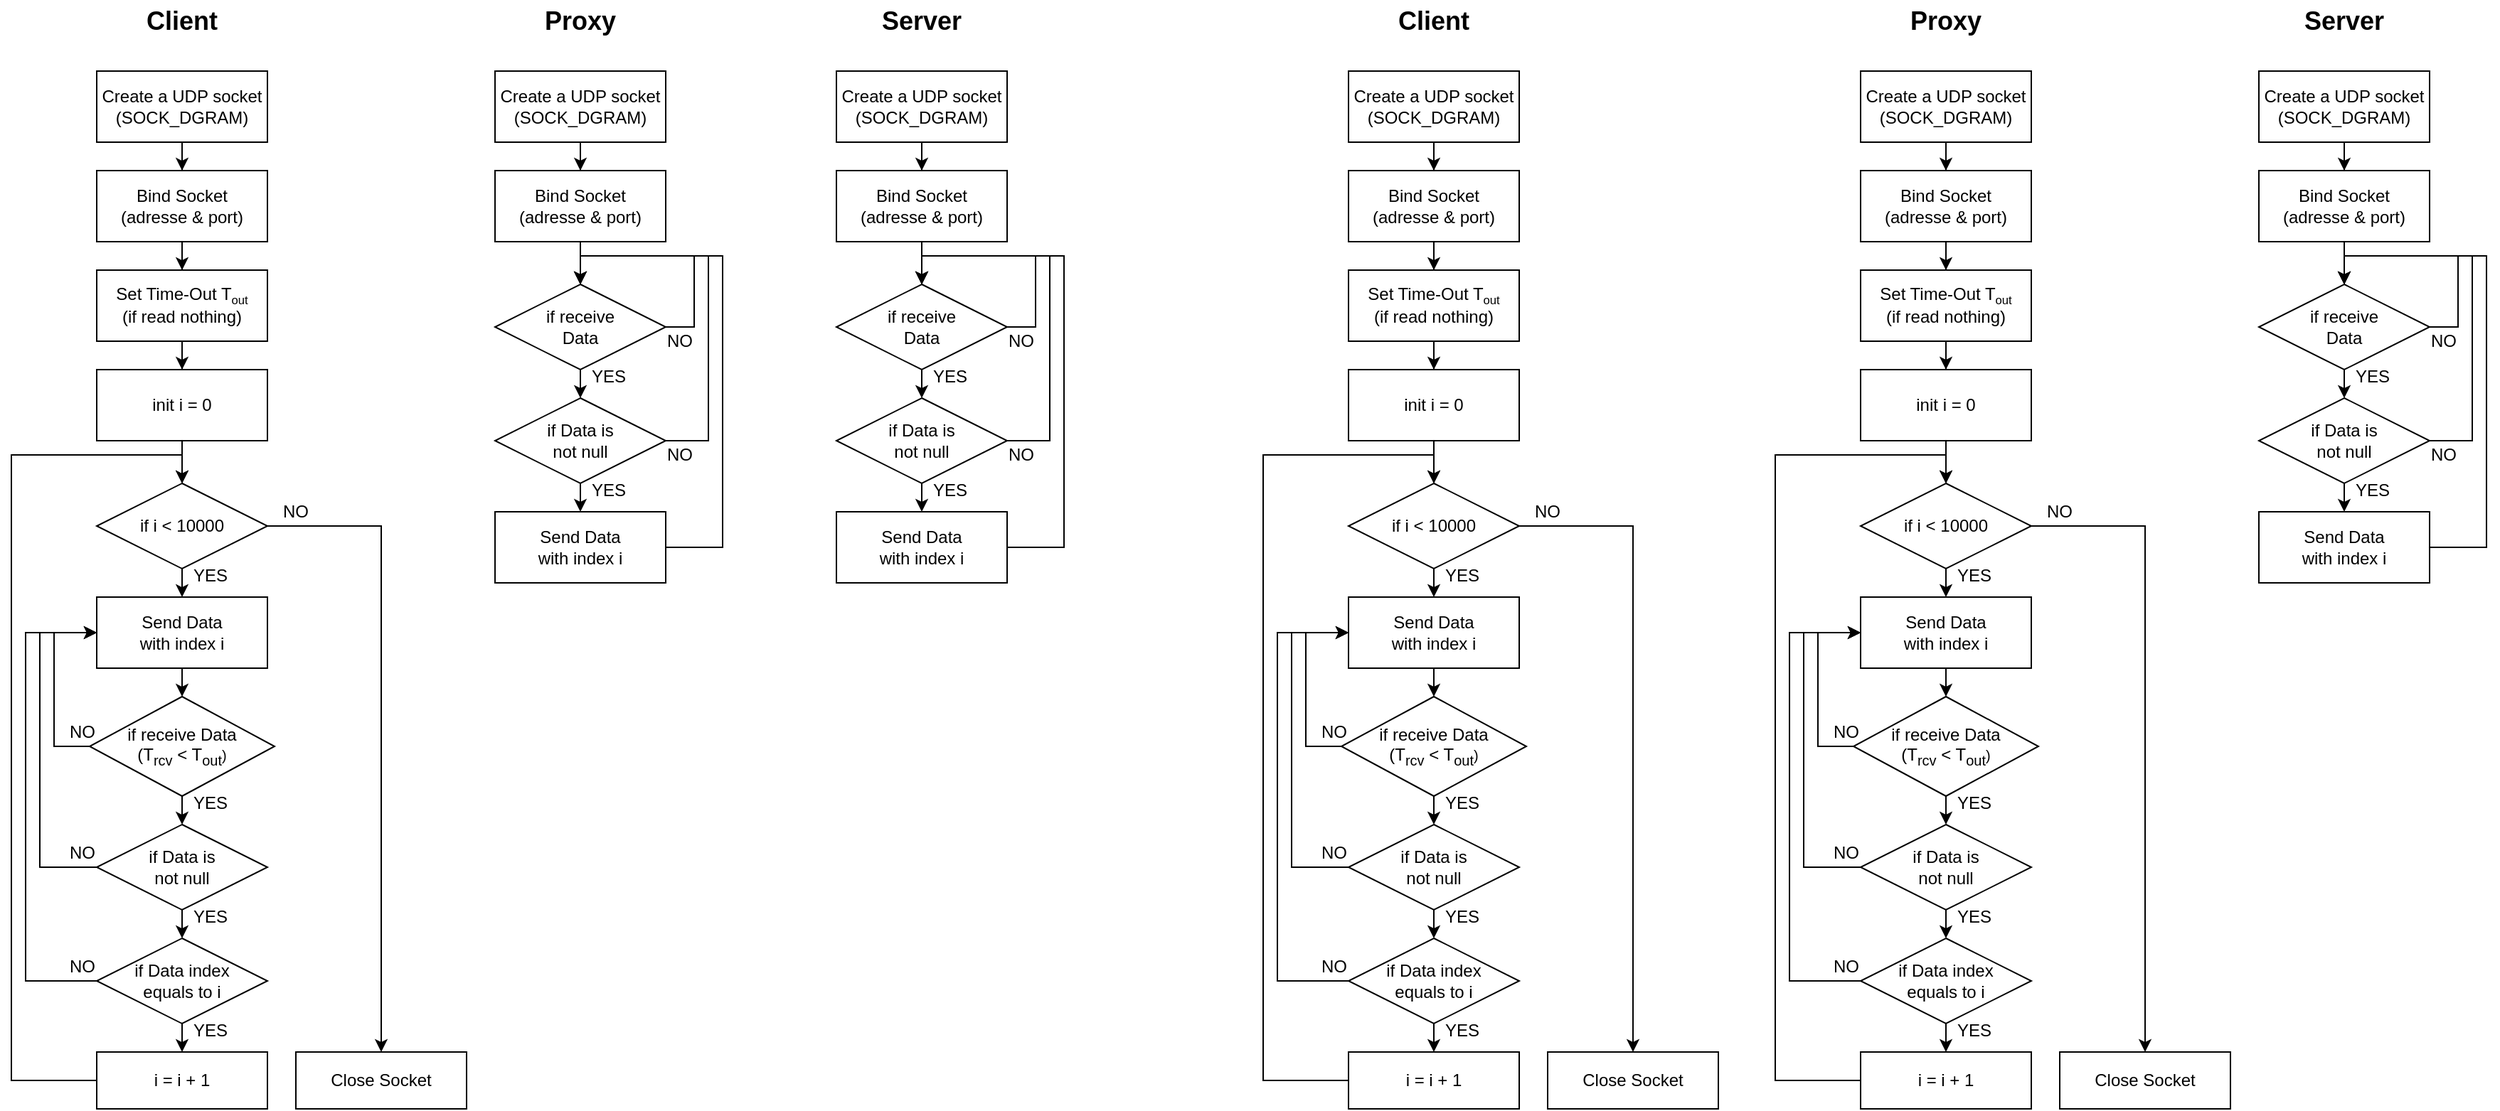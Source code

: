 <mxfile version="20.5.1" type="github">
  <diagram id="CzwovtpLgJ4oiS3rLUjW" name="第 1 页">
    <mxGraphModel dx="1804" dy="995" grid="1" gridSize="10" guides="1" tooltips="1" connect="1" arrows="1" fold="1" page="1" pageScale="1" pageWidth="3300" pageHeight="2339" math="0" shadow="0">
      <root>
        <mxCell id="0" />
        <mxCell id="1" parent="0" />
        <mxCell id="0VwmJWojENIQdJDlX4aq-5" style="edgeStyle=orthogonalEdgeStyle;rounded=0;orthogonalLoop=1;jettySize=auto;html=1;entryX=0.5;entryY=0;entryDx=0;entryDy=0;" edge="1" parent="1" source="0VwmJWojENIQdJDlX4aq-1" target="0VwmJWojENIQdJDlX4aq-2">
          <mxGeometry relative="1" as="geometry" />
        </mxCell>
        <mxCell id="0VwmJWojENIQdJDlX4aq-1" value="Create a UDP socket&lt;br&gt;(SOCK_DGRAM)" style="rounded=0;whiteSpace=wrap;html=1;" vertex="1" parent="1">
          <mxGeometry x="120" y="80" width="120" height="50" as="geometry" />
        </mxCell>
        <mxCell id="0VwmJWojENIQdJDlX4aq-6" style="edgeStyle=orthogonalEdgeStyle;rounded=0;orthogonalLoop=1;jettySize=auto;html=1;entryX=0.5;entryY=0;entryDx=0;entryDy=0;" edge="1" parent="1" source="0VwmJWojENIQdJDlX4aq-2" target="0VwmJWojENIQdJDlX4aq-3">
          <mxGeometry relative="1" as="geometry" />
        </mxCell>
        <mxCell id="0VwmJWojENIQdJDlX4aq-2" value="Bind Socket&lt;br&gt;(adresse &amp;amp; port)" style="rounded=0;whiteSpace=wrap;html=1;" vertex="1" parent="1">
          <mxGeometry x="120" y="150" width="120" height="50" as="geometry" />
        </mxCell>
        <mxCell id="0VwmJWojENIQdJDlX4aq-13" style="edgeStyle=orthogonalEdgeStyle;rounded=0;orthogonalLoop=1;jettySize=auto;html=1;entryX=0.5;entryY=0;entryDx=0;entryDy=0;" edge="1" parent="1" source="0VwmJWojENIQdJDlX4aq-3" target="0VwmJWojENIQdJDlX4aq-12">
          <mxGeometry relative="1" as="geometry" />
        </mxCell>
        <mxCell id="0VwmJWojENIQdJDlX4aq-3" value="Set Time-Out T&lt;span style=&quot;font-size: 10px;&quot;&gt;&lt;sub&gt;out&lt;/sub&gt;&lt;/span&gt;&lt;br&gt;(if read nothing)" style="rounded=0;whiteSpace=wrap;html=1;" vertex="1" parent="1">
          <mxGeometry x="120" y="220" width="120" height="50" as="geometry" />
        </mxCell>
        <mxCell id="0VwmJWojENIQdJDlX4aq-9" style="edgeStyle=orthogonalEdgeStyle;rounded=0;orthogonalLoop=1;jettySize=auto;html=1;exitX=0.5;exitY=1;exitDx=0;exitDy=0;entryX=0.5;entryY=0;entryDx=0;entryDy=0;" edge="1" parent="1" source="0VwmJWojENIQdJDlX4aq-4" target="0VwmJWojENIQdJDlX4aq-8">
          <mxGeometry relative="1" as="geometry" />
        </mxCell>
        <mxCell id="0VwmJWojENIQdJDlX4aq-37" style="edgeStyle=orthogonalEdgeStyle;rounded=0;orthogonalLoop=1;jettySize=auto;html=1;exitX=1;exitY=0.5;exitDx=0;exitDy=0;entryX=0.5;entryY=0;entryDx=0;entryDy=0;" edge="1" parent="1" source="0VwmJWojENIQdJDlX4aq-4" target="0VwmJWojENIQdJDlX4aq-26">
          <mxGeometry relative="1" as="geometry" />
        </mxCell>
        <mxCell id="0VwmJWojENIQdJDlX4aq-4" value="if i &amp;lt; 10000" style="rhombus;whiteSpace=wrap;html=1;" vertex="1" parent="1">
          <mxGeometry x="120" y="370" width="120" height="60" as="geometry" />
        </mxCell>
        <mxCell id="0VwmJWojENIQdJDlX4aq-15" style="edgeStyle=orthogonalEdgeStyle;rounded=0;orthogonalLoop=1;jettySize=auto;html=1;exitX=0.5;exitY=1;exitDx=0;exitDy=0;entryX=0.5;entryY=0;entryDx=0;entryDy=0;" edge="1" parent="1" source="0VwmJWojENIQdJDlX4aq-8" target="0VwmJWojENIQdJDlX4aq-11">
          <mxGeometry relative="1" as="geometry" />
        </mxCell>
        <mxCell id="0VwmJWojENIQdJDlX4aq-8" value="Send Data&lt;br&gt;with index i" style="rounded=0;whiteSpace=wrap;html=1;" vertex="1" parent="1">
          <mxGeometry x="120" y="450" width="120" height="50" as="geometry" />
        </mxCell>
        <mxCell id="0VwmJWojENIQdJDlX4aq-18" style="edgeStyle=orthogonalEdgeStyle;rounded=0;orthogonalLoop=1;jettySize=auto;html=1;exitX=0.5;exitY=1;exitDx=0;exitDy=0;entryX=0.5;entryY=0;entryDx=0;entryDy=0;" edge="1" parent="1" source="0VwmJWojENIQdJDlX4aq-11" target="0VwmJWojENIQdJDlX4aq-17">
          <mxGeometry relative="1" as="geometry" />
        </mxCell>
        <mxCell id="0VwmJWojENIQdJDlX4aq-29" style="edgeStyle=orthogonalEdgeStyle;rounded=0;orthogonalLoop=1;jettySize=auto;html=1;exitX=0;exitY=0.5;exitDx=0;exitDy=0;entryX=0;entryY=0.5;entryDx=0;entryDy=0;" edge="1" parent="1" source="0VwmJWojENIQdJDlX4aq-11" target="0VwmJWojENIQdJDlX4aq-8">
          <mxGeometry relative="1" as="geometry">
            <Array as="points">
              <mxPoint x="90" y="555" />
              <mxPoint x="90" y="475" />
            </Array>
          </mxGeometry>
        </mxCell>
        <mxCell id="0VwmJWojENIQdJDlX4aq-11" value="if receive Data&lt;br&gt;(T&lt;sub&gt;rcv&lt;/sub&gt;&amp;nbsp;&amp;lt; T&lt;sub&gt;out&lt;/sub&gt;&lt;span style=&quot;font-size: 10px;&quot;&gt;)&lt;/span&gt;" style="rhombus;whiteSpace=wrap;html=1;" vertex="1" parent="1">
          <mxGeometry x="115" y="520" width="130" height="70" as="geometry" />
        </mxCell>
        <mxCell id="0VwmJWojENIQdJDlX4aq-14" style="edgeStyle=orthogonalEdgeStyle;rounded=0;orthogonalLoop=1;jettySize=auto;html=1;entryX=0.5;entryY=0;entryDx=0;entryDy=0;" edge="1" parent="1" source="0VwmJWojENIQdJDlX4aq-12" target="0VwmJWojENIQdJDlX4aq-4">
          <mxGeometry relative="1" as="geometry" />
        </mxCell>
        <mxCell id="0VwmJWojENIQdJDlX4aq-12" value="init i = 0" style="rounded=0;whiteSpace=wrap;html=1;" vertex="1" parent="1">
          <mxGeometry x="120" y="290" width="120" height="50" as="geometry" />
        </mxCell>
        <mxCell id="0VwmJWojENIQdJDlX4aq-35" style="edgeStyle=orthogonalEdgeStyle;rounded=0;orthogonalLoop=1;jettySize=auto;html=1;exitX=0;exitY=0.5;exitDx=0;exitDy=0;entryX=0.5;entryY=0;entryDx=0;entryDy=0;" edge="1" parent="1" source="0VwmJWojENIQdJDlX4aq-16" target="0VwmJWojENIQdJDlX4aq-4">
          <mxGeometry relative="1" as="geometry">
            <Array as="points">
              <mxPoint x="60" y="790" />
              <mxPoint x="60" y="350" />
              <mxPoint x="180" y="350" />
            </Array>
          </mxGeometry>
        </mxCell>
        <mxCell id="0VwmJWojENIQdJDlX4aq-16" value="i = i + 1" style="rounded=0;whiteSpace=wrap;html=1;" vertex="1" parent="1">
          <mxGeometry x="120" y="770" width="120" height="40" as="geometry" />
        </mxCell>
        <mxCell id="0VwmJWojENIQdJDlX4aq-20" style="edgeStyle=orthogonalEdgeStyle;rounded=0;orthogonalLoop=1;jettySize=auto;html=1;exitX=0.5;exitY=1;exitDx=0;exitDy=0;entryX=0.5;entryY=0;entryDx=0;entryDy=0;" edge="1" parent="1" source="0VwmJWojENIQdJDlX4aq-17" target="0VwmJWojENIQdJDlX4aq-19">
          <mxGeometry relative="1" as="geometry" />
        </mxCell>
        <mxCell id="0VwmJWojENIQdJDlX4aq-31" style="edgeStyle=orthogonalEdgeStyle;rounded=0;orthogonalLoop=1;jettySize=auto;html=1;exitX=0;exitY=0.5;exitDx=0;exitDy=0;entryX=0;entryY=0.5;entryDx=0;entryDy=0;" edge="1" parent="1" source="0VwmJWojENIQdJDlX4aq-17" target="0VwmJWojENIQdJDlX4aq-8">
          <mxGeometry relative="1" as="geometry">
            <mxPoint x="119.815" y="400" as="targetPoint" />
            <Array as="points">
              <mxPoint x="80" y="640" />
              <mxPoint x="80" y="475" />
            </Array>
          </mxGeometry>
        </mxCell>
        <mxCell id="0VwmJWojENIQdJDlX4aq-17" value="if Data is&lt;br&gt;not null" style="rhombus;whiteSpace=wrap;html=1;" vertex="1" parent="1">
          <mxGeometry x="120" y="610" width="120" height="60" as="geometry" />
        </mxCell>
        <mxCell id="0VwmJWojENIQdJDlX4aq-24" style="edgeStyle=orthogonalEdgeStyle;rounded=0;orthogonalLoop=1;jettySize=auto;html=1;exitX=0.5;exitY=1;exitDx=0;exitDy=0;entryX=0.5;entryY=0;entryDx=0;entryDy=0;" edge="1" parent="1" source="0VwmJWojENIQdJDlX4aq-19" target="0VwmJWojENIQdJDlX4aq-16">
          <mxGeometry relative="1" as="geometry" />
        </mxCell>
        <mxCell id="0VwmJWojENIQdJDlX4aq-33" style="edgeStyle=orthogonalEdgeStyle;rounded=0;orthogonalLoop=1;jettySize=auto;html=1;exitX=0;exitY=0.5;exitDx=0;exitDy=0;entryX=0;entryY=0.5;entryDx=0;entryDy=0;" edge="1" parent="1" source="0VwmJWojENIQdJDlX4aq-19" target="0VwmJWojENIQdJDlX4aq-8">
          <mxGeometry relative="1" as="geometry">
            <mxPoint x="119.815" y="400" as="targetPoint" />
            <Array as="points">
              <mxPoint x="70" y="720" />
              <mxPoint x="70" y="475" />
            </Array>
          </mxGeometry>
        </mxCell>
        <mxCell id="0VwmJWojENIQdJDlX4aq-19" value="if Data index&lt;br&gt;equals to i" style="rhombus;whiteSpace=wrap;html=1;" vertex="1" parent="1">
          <mxGeometry x="120" y="690" width="120" height="60" as="geometry" />
        </mxCell>
        <mxCell id="0VwmJWojENIQdJDlX4aq-21" value="YES" style="text;html=1;strokeColor=none;fillColor=none;align=center;verticalAlign=middle;whiteSpace=wrap;rounded=0;" vertex="1" parent="1">
          <mxGeometry x="180" y="430" width="40" height="10" as="geometry" />
        </mxCell>
        <mxCell id="0VwmJWojENIQdJDlX4aq-22" value="YES" style="text;html=1;strokeColor=none;fillColor=none;align=center;verticalAlign=middle;whiteSpace=wrap;rounded=0;" vertex="1" parent="1">
          <mxGeometry x="180" y="590" width="40" height="10" as="geometry" />
        </mxCell>
        <mxCell id="0VwmJWojENIQdJDlX4aq-23" value="YES" style="text;html=1;strokeColor=none;fillColor=none;align=center;verticalAlign=middle;whiteSpace=wrap;rounded=0;" vertex="1" parent="1">
          <mxGeometry x="180" y="670" width="40" height="10" as="geometry" />
        </mxCell>
        <mxCell id="0VwmJWojENIQdJDlX4aq-25" value="YES" style="text;html=1;strokeColor=none;fillColor=none;align=center;verticalAlign=middle;whiteSpace=wrap;rounded=0;" vertex="1" parent="1">
          <mxGeometry x="180" y="750" width="40" height="10" as="geometry" />
        </mxCell>
        <mxCell id="0VwmJWojENIQdJDlX4aq-26" value="Close Socket" style="rounded=0;whiteSpace=wrap;html=1;" vertex="1" parent="1">
          <mxGeometry x="260" y="770" width="120" height="40" as="geometry" />
        </mxCell>
        <mxCell id="0VwmJWojENIQdJDlX4aq-28" value="NO" style="text;html=1;strokeColor=none;fillColor=none;align=center;verticalAlign=middle;whiteSpace=wrap;rounded=0;" vertex="1" parent="1">
          <mxGeometry x="240" y="380" width="40" height="20" as="geometry" />
        </mxCell>
        <mxCell id="0VwmJWojENIQdJDlX4aq-30" value="NO" style="text;html=1;strokeColor=none;fillColor=none;align=center;verticalAlign=middle;whiteSpace=wrap;rounded=0;" vertex="1" parent="1">
          <mxGeometry x="90" y="540" width="40" height="10" as="geometry" />
        </mxCell>
        <mxCell id="0VwmJWojENIQdJDlX4aq-32" value="NO" style="text;html=1;strokeColor=none;fillColor=none;align=center;verticalAlign=middle;whiteSpace=wrap;rounded=0;" vertex="1" parent="1">
          <mxGeometry x="90" y="620" width="40" height="20" as="geometry" />
        </mxCell>
        <mxCell id="0VwmJWojENIQdJDlX4aq-34" value="NO" style="text;html=1;strokeColor=none;fillColor=none;align=center;verticalAlign=middle;whiteSpace=wrap;rounded=0;" vertex="1" parent="1">
          <mxGeometry x="90" y="700" width="40" height="20" as="geometry" />
        </mxCell>
        <mxCell id="0VwmJWojENIQdJDlX4aq-38" style="edgeStyle=orthogonalEdgeStyle;rounded=0;orthogonalLoop=1;jettySize=auto;html=1;entryX=0.5;entryY=0;entryDx=0;entryDy=0;" edge="1" parent="1" source="0VwmJWojENIQdJDlX4aq-39" target="0VwmJWojENIQdJDlX4aq-41">
          <mxGeometry relative="1" as="geometry" />
        </mxCell>
        <mxCell id="0VwmJWojENIQdJDlX4aq-39" value="Create a UDP socket&lt;br&gt;(SOCK_DGRAM)" style="rounded=0;whiteSpace=wrap;html=1;" vertex="1" parent="1">
          <mxGeometry x="400" y="80" width="120" height="50" as="geometry" />
        </mxCell>
        <mxCell id="0VwmJWojENIQdJDlX4aq-41" value="Bind Socket&lt;br&gt;(adresse &amp;amp; port)" style="rounded=0;whiteSpace=wrap;html=1;" vertex="1" parent="1">
          <mxGeometry x="400" y="150" width="120" height="50" as="geometry" />
        </mxCell>
        <mxCell id="0VwmJWojENIQdJDlX4aq-44" style="edgeStyle=orthogonalEdgeStyle;rounded=0;orthogonalLoop=1;jettySize=auto;html=1;exitX=0.5;exitY=1;exitDx=0;exitDy=0;entryX=0.5;entryY=0;entryDx=0;entryDy=0;" edge="1" parent="1" source="0VwmJWojENIQdJDlX4aq-46" target="0VwmJWojENIQdJDlX4aq-58">
          <mxGeometry relative="1" as="geometry">
            <mxPoint x="460" y="380" as="targetPoint" />
          </mxGeometry>
        </mxCell>
        <mxCell id="0VwmJWojENIQdJDlX4aq-46" value="if receive&lt;br&gt;Data" style="rhombus;whiteSpace=wrap;html=1;" vertex="1" parent="1">
          <mxGeometry x="400" y="230" width="120" height="60" as="geometry" />
        </mxCell>
        <mxCell id="0VwmJWojENIQdJDlX4aq-52" style="edgeStyle=orthogonalEdgeStyle;rounded=0;orthogonalLoop=1;jettySize=auto;html=1;entryX=0.5;entryY=0;entryDx=0;entryDy=0;exitX=0.5;exitY=1;exitDx=0;exitDy=0;" edge="1" parent="1" source="0VwmJWojENIQdJDlX4aq-41" target="0VwmJWojENIQdJDlX4aq-46">
          <mxGeometry relative="1" as="geometry">
            <mxPoint x="460" y="270" as="sourcePoint" />
          </mxGeometry>
        </mxCell>
        <mxCell id="0VwmJWojENIQdJDlX4aq-56" style="edgeStyle=orthogonalEdgeStyle;rounded=0;orthogonalLoop=1;jettySize=auto;html=1;exitX=0.5;exitY=1;exitDx=0;exitDy=0;entryX=0.5;entryY=0;entryDx=0;entryDy=0;" edge="1" parent="1" source="0VwmJWojENIQdJDlX4aq-58" target="0VwmJWojENIQdJDlX4aq-74">
          <mxGeometry relative="1" as="geometry">
            <mxPoint x="460" y="390" as="targetPoint" />
          </mxGeometry>
        </mxCell>
        <mxCell id="0VwmJWojENIQdJDlX4aq-75" style="edgeStyle=orthogonalEdgeStyle;rounded=0;orthogonalLoop=1;jettySize=auto;html=1;exitX=1;exitY=0.5;exitDx=0;exitDy=0;entryX=0.5;entryY=0;entryDx=0;entryDy=0;" edge="1" parent="1" source="0VwmJWojENIQdJDlX4aq-58" target="0VwmJWojENIQdJDlX4aq-46">
          <mxGeometry relative="1" as="geometry">
            <Array as="points">
              <mxPoint x="550" y="340" />
              <mxPoint x="550" y="210" />
              <mxPoint x="460" y="210" />
            </Array>
          </mxGeometry>
        </mxCell>
        <mxCell id="0VwmJWojENIQdJDlX4aq-58" value="if Data is&lt;br&gt;not null" style="rhombus;whiteSpace=wrap;html=1;" vertex="1" parent="1">
          <mxGeometry x="400" y="310" width="120" height="60" as="geometry" />
        </mxCell>
        <mxCell id="0VwmJWojENIQdJDlX4aq-62" value="YES" style="text;html=1;strokeColor=none;fillColor=none;align=center;verticalAlign=middle;whiteSpace=wrap;rounded=0;" vertex="1" parent="1">
          <mxGeometry x="460" y="290" width="40" height="10" as="geometry" />
        </mxCell>
        <mxCell id="0VwmJWojENIQdJDlX4aq-64" value="YES" style="text;html=1;strokeColor=none;fillColor=none;align=center;verticalAlign=middle;whiteSpace=wrap;rounded=0;" vertex="1" parent="1">
          <mxGeometry x="460" y="370" width="40" height="10" as="geometry" />
        </mxCell>
        <mxCell id="0VwmJWojENIQdJDlX4aq-72" style="edgeStyle=orthogonalEdgeStyle;rounded=0;orthogonalLoop=1;jettySize=auto;html=1;exitX=1;exitY=0.5;exitDx=0;exitDy=0;entryX=0.5;entryY=0;entryDx=0;entryDy=0;" edge="1" parent="1" source="0VwmJWojENIQdJDlX4aq-46" target="0VwmJWojENIQdJDlX4aq-46">
          <mxGeometry relative="1" as="geometry">
            <Array as="points">
              <mxPoint x="540" y="260" />
              <mxPoint x="540" y="210" />
              <mxPoint x="460" y="210" />
            </Array>
          </mxGeometry>
        </mxCell>
        <mxCell id="0VwmJWojENIQdJDlX4aq-73" value="NO" style="text;html=1;strokeColor=none;fillColor=none;align=center;verticalAlign=middle;whiteSpace=wrap;rounded=0;" vertex="1" parent="1">
          <mxGeometry x="510" y="260" width="40" height="20" as="geometry" />
        </mxCell>
        <mxCell id="0VwmJWojENIQdJDlX4aq-77" style="edgeStyle=orthogonalEdgeStyle;rounded=0;orthogonalLoop=1;jettySize=auto;html=1;exitX=1;exitY=0.5;exitDx=0;exitDy=0;entryX=0.5;entryY=0;entryDx=0;entryDy=0;" edge="1" parent="1" source="0VwmJWojENIQdJDlX4aq-74" target="0VwmJWojENIQdJDlX4aq-46">
          <mxGeometry relative="1" as="geometry">
            <Array as="points">
              <mxPoint x="560" y="415" />
              <mxPoint x="560" y="210" />
              <mxPoint x="460" y="210" />
            </Array>
          </mxGeometry>
        </mxCell>
        <mxCell id="0VwmJWojENIQdJDlX4aq-74" value="Send Data&lt;br&gt;with index i" style="rounded=0;whiteSpace=wrap;html=1;" vertex="1" parent="1">
          <mxGeometry x="400" y="390" width="120" height="50" as="geometry" />
        </mxCell>
        <mxCell id="0VwmJWojENIQdJDlX4aq-76" value="NO" style="text;html=1;strokeColor=none;fillColor=none;align=center;verticalAlign=middle;whiteSpace=wrap;rounded=0;" vertex="1" parent="1">
          <mxGeometry x="510" y="340" width="40" height="20" as="geometry" />
        </mxCell>
        <mxCell id="0VwmJWojENIQdJDlX4aq-78" value="&lt;b&gt;&lt;font style=&quot;font-size: 18px;&quot;&gt;Client&lt;/font&gt;&lt;/b&gt;" style="text;html=1;strokeColor=none;fillColor=none;align=center;verticalAlign=middle;whiteSpace=wrap;rounded=0;" vertex="1" parent="1">
          <mxGeometry x="150" y="30" width="60" height="30" as="geometry" />
        </mxCell>
        <mxCell id="0VwmJWojENIQdJDlX4aq-79" value="&lt;b&gt;&lt;font style=&quot;font-size: 18px;&quot;&gt;Proxy&lt;/font&gt;&lt;/b&gt;" style="text;html=1;strokeColor=none;fillColor=none;align=center;verticalAlign=middle;whiteSpace=wrap;rounded=0;" vertex="1" parent="1">
          <mxGeometry x="430" y="30" width="60" height="30" as="geometry" />
        </mxCell>
        <mxCell id="0VwmJWojENIQdJDlX4aq-80" style="edgeStyle=orthogonalEdgeStyle;rounded=0;orthogonalLoop=1;jettySize=auto;html=1;entryX=0.5;entryY=0;entryDx=0;entryDy=0;" edge="1" parent="1" source="0VwmJWojENIQdJDlX4aq-81" target="0VwmJWojENIQdJDlX4aq-82">
          <mxGeometry relative="1" as="geometry" />
        </mxCell>
        <mxCell id="0VwmJWojENIQdJDlX4aq-81" value="Create a UDP socket&lt;br&gt;(SOCK_DGRAM)" style="rounded=0;whiteSpace=wrap;html=1;" vertex="1" parent="1">
          <mxGeometry x="640" y="80" width="120" height="50" as="geometry" />
        </mxCell>
        <mxCell id="0VwmJWojENIQdJDlX4aq-82" value="Bind Socket&lt;br&gt;(adresse &amp;amp; port)" style="rounded=0;whiteSpace=wrap;html=1;" vertex="1" parent="1">
          <mxGeometry x="640" y="150" width="120" height="50" as="geometry" />
        </mxCell>
        <mxCell id="0VwmJWojENIQdJDlX4aq-83" style="edgeStyle=orthogonalEdgeStyle;rounded=0;orthogonalLoop=1;jettySize=auto;html=1;exitX=0.5;exitY=1;exitDx=0;exitDy=0;entryX=0.5;entryY=0;entryDx=0;entryDy=0;" edge="1" parent="1" source="0VwmJWojENIQdJDlX4aq-84" target="0VwmJWojENIQdJDlX4aq-88">
          <mxGeometry relative="1" as="geometry">
            <mxPoint x="700" y="380" as="targetPoint" />
          </mxGeometry>
        </mxCell>
        <mxCell id="0VwmJWojENIQdJDlX4aq-84" value="if receive&lt;br&gt;Data" style="rhombus;whiteSpace=wrap;html=1;" vertex="1" parent="1">
          <mxGeometry x="640" y="230" width="120" height="60" as="geometry" />
        </mxCell>
        <mxCell id="0VwmJWojENIQdJDlX4aq-85" style="edgeStyle=orthogonalEdgeStyle;rounded=0;orthogonalLoop=1;jettySize=auto;html=1;entryX=0.5;entryY=0;entryDx=0;entryDy=0;exitX=0.5;exitY=1;exitDx=0;exitDy=0;" edge="1" parent="1" source="0VwmJWojENIQdJDlX4aq-82" target="0VwmJWojENIQdJDlX4aq-84">
          <mxGeometry relative="1" as="geometry">
            <mxPoint x="700" y="270" as="sourcePoint" />
          </mxGeometry>
        </mxCell>
        <mxCell id="0VwmJWojENIQdJDlX4aq-86" style="edgeStyle=orthogonalEdgeStyle;rounded=0;orthogonalLoop=1;jettySize=auto;html=1;exitX=0.5;exitY=1;exitDx=0;exitDy=0;entryX=0.5;entryY=0;entryDx=0;entryDy=0;" edge="1" parent="1" source="0VwmJWojENIQdJDlX4aq-88" target="0VwmJWojENIQdJDlX4aq-94">
          <mxGeometry relative="1" as="geometry">
            <mxPoint x="700" y="390" as="targetPoint" />
          </mxGeometry>
        </mxCell>
        <mxCell id="0VwmJWojENIQdJDlX4aq-87" style="edgeStyle=orthogonalEdgeStyle;rounded=0;orthogonalLoop=1;jettySize=auto;html=1;exitX=1;exitY=0.5;exitDx=0;exitDy=0;entryX=0.5;entryY=0;entryDx=0;entryDy=0;" edge="1" parent="1" source="0VwmJWojENIQdJDlX4aq-88" target="0VwmJWojENIQdJDlX4aq-84">
          <mxGeometry relative="1" as="geometry">
            <Array as="points">
              <mxPoint x="790" y="340" />
              <mxPoint x="790" y="210" />
              <mxPoint x="700" y="210" />
            </Array>
          </mxGeometry>
        </mxCell>
        <mxCell id="0VwmJWojENIQdJDlX4aq-88" value="if Data is&lt;br&gt;not null" style="rhombus;whiteSpace=wrap;html=1;" vertex="1" parent="1">
          <mxGeometry x="640" y="310" width="120" height="60" as="geometry" />
        </mxCell>
        <mxCell id="0VwmJWojENIQdJDlX4aq-89" value="YES" style="text;html=1;strokeColor=none;fillColor=none;align=center;verticalAlign=middle;whiteSpace=wrap;rounded=0;" vertex="1" parent="1">
          <mxGeometry x="700" y="290" width="40" height="10" as="geometry" />
        </mxCell>
        <mxCell id="0VwmJWojENIQdJDlX4aq-90" value="YES" style="text;html=1;strokeColor=none;fillColor=none;align=center;verticalAlign=middle;whiteSpace=wrap;rounded=0;" vertex="1" parent="1">
          <mxGeometry x="700" y="370" width="40" height="10" as="geometry" />
        </mxCell>
        <mxCell id="0VwmJWojENIQdJDlX4aq-91" style="edgeStyle=orthogonalEdgeStyle;rounded=0;orthogonalLoop=1;jettySize=auto;html=1;exitX=1;exitY=0.5;exitDx=0;exitDy=0;entryX=0.5;entryY=0;entryDx=0;entryDy=0;" edge="1" parent="1" source="0VwmJWojENIQdJDlX4aq-84" target="0VwmJWojENIQdJDlX4aq-84">
          <mxGeometry relative="1" as="geometry">
            <Array as="points">
              <mxPoint x="780" y="260" />
              <mxPoint x="780" y="210" />
              <mxPoint x="700" y="210" />
            </Array>
          </mxGeometry>
        </mxCell>
        <mxCell id="0VwmJWojENIQdJDlX4aq-92" value="NO" style="text;html=1;strokeColor=none;fillColor=none;align=center;verticalAlign=middle;whiteSpace=wrap;rounded=0;" vertex="1" parent="1">
          <mxGeometry x="750" y="260" width="40" height="20" as="geometry" />
        </mxCell>
        <mxCell id="0VwmJWojENIQdJDlX4aq-93" style="edgeStyle=orthogonalEdgeStyle;rounded=0;orthogonalLoop=1;jettySize=auto;html=1;exitX=1;exitY=0.5;exitDx=0;exitDy=0;entryX=0.5;entryY=0;entryDx=0;entryDy=0;" edge="1" parent="1" source="0VwmJWojENIQdJDlX4aq-94" target="0VwmJWojENIQdJDlX4aq-84">
          <mxGeometry relative="1" as="geometry">
            <Array as="points">
              <mxPoint x="800" y="415" />
              <mxPoint x="800" y="210" />
              <mxPoint x="700" y="210" />
            </Array>
          </mxGeometry>
        </mxCell>
        <mxCell id="0VwmJWojENIQdJDlX4aq-94" value="Send Data&lt;br&gt;with index i" style="rounded=0;whiteSpace=wrap;html=1;" vertex="1" parent="1">
          <mxGeometry x="640" y="390" width="120" height="50" as="geometry" />
        </mxCell>
        <mxCell id="0VwmJWojENIQdJDlX4aq-95" value="NO" style="text;html=1;strokeColor=none;fillColor=none;align=center;verticalAlign=middle;whiteSpace=wrap;rounded=0;" vertex="1" parent="1">
          <mxGeometry x="750" y="340" width="40" height="20" as="geometry" />
        </mxCell>
        <mxCell id="0VwmJWojENIQdJDlX4aq-96" value="&lt;b&gt;&lt;font style=&quot;font-size: 18px;&quot;&gt;Server&lt;/font&gt;&lt;/b&gt;" style="text;html=1;strokeColor=none;fillColor=none;align=center;verticalAlign=middle;whiteSpace=wrap;rounded=0;" vertex="1" parent="1">
          <mxGeometry x="670" y="30" width="60" height="30" as="geometry" />
        </mxCell>
        <mxCell id="0VwmJWojENIQdJDlX4aq-165" style="edgeStyle=orthogonalEdgeStyle;rounded=0;orthogonalLoop=1;jettySize=auto;html=1;entryX=0.5;entryY=0;entryDx=0;entryDy=0;" edge="1" parent="1" source="0VwmJWojENIQdJDlX4aq-166" target="0VwmJWojENIQdJDlX4aq-168">
          <mxGeometry relative="1" as="geometry" />
        </mxCell>
        <mxCell id="0VwmJWojENIQdJDlX4aq-166" value="Create a UDP socket&lt;br&gt;(SOCK_DGRAM)" style="rounded=0;whiteSpace=wrap;html=1;" vertex="1" parent="1">
          <mxGeometry x="1000" y="80" width="120" height="50" as="geometry" />
        </mxCell>
        <mxCell id="0VwmJWojENIQdJDlX4aq-167" style="edgeStyle=orthogonalEdgeStyle;rounded=0;orthogonalLoop=1;jettySize=auto;html=1;entryX=0.5;entryY=0;entryDx=0;entryDy=0;" edge="1" parent="1" source="0VwmJWojENIQdJDlX4aq-168" target="0VwmJWojENIQdJDlX4aq-170">
          <mxGeometry relative="1" as="geometry" />
        </mxCell>
        <mxCell id="0VwmJWojENIQdJDlX4aq-168" value="Bind Socket&lt;br&gt;(adresse &amp;amp; port)" style="rounded=0;whiteSpace=wrap;html=1;" vertex="1" parent="1">
          <mxGeometry x="1000" y="150" width="120" height="50" as="geometry" />
        </mxCell>
        <mxCell id="0VwmJWojENIQdJDlX4aq-169" style="edgeStyle=orthogonalEdgeStyle;rounded=0;orthogonalLoop=1;jettySize=auto;html=1;entryX=0.5;entryY=0;entryDx=0;entryDy=0;" edge="1" parent="1" source="0VwmJWojENIQdJDlX4aq-170" target="0VwmJWojENIQdJDlX4aq-180">
          <mxGeometry relative="1" as="geometry" />
        </mxCell>
        <mxCell id="0VwmJWojENIQdJDlX4aq-170" value="Set Time-Out T&lt;span style=&quot;font-size: 10px;&quot;&gt;&lt;sub&gt;out&lt;/sub&gt;&lt;/span&gt;&lt;br&gt;(if read nothing)" style="rounded=0;whiteSpace=wrap;html=1;" vertex="1" parent="1">
          <mxGeometry x="1000" y="220" width="120" height="50" as="geometry" />
        </mxCell>
        <mxCell id="0VwmJWojENIQdJDlX4aq-171" style="edgeStyle=orthogonalEdgeStyle;rounded=0;orthogonalLoop=1;jettySize=auto;html=1;exitX=0.5;exitY=1;exitDx=0;exitDy=0;entryX=0.5;entryY=0;entryDx=0;entryDy=0;" edge="1" parent="1" source="0VwmJWojENIQdJDlX4aq-173" target="0VwmJWojENIQdJDlX4aq-175">
          <mxGeometry relative="1" as="geometry" />
        </mxCell>
        <mxCell id="0VwmJWojENIQdJDlX4aq-172" style="edgeStyle=orthogonalEdgeStyle;rounded=0;orthogonalLoop=1;jettySize=auto;html=1;exitX=1;exitY=0.5;exitDx=0;exitDy=0;entryX=0.5;entryY=0;entryDx=0;entryDy=0;" edge="1" parent="1" source="0VwmJWojENIQdJDlX4aq-173" target="0VwmJWojENIQdJDlX4aq-193">
          <mxGeometry relative="1" as="geometry" />
        </mxCell>
        <mxCell id="0VwmJWojENIQdJDlX4aq-173" value="if i &amp;lt; 10000" style="rhombus;whiteSpace=wrap;html=1;" vertex="1" parent="1">
          <mxGeometry x="1000" y="370" width="120" height="60" as="geometry" />
        </mxCell>
        <mxCell id="0VwmJWojENIQdJDlX4aq-174" style="edgeStyle=orthogonalEdgeStyle;rounded=0;orthogonalLoop=1;jettySize=auto;html=1;exitX=0.5;exitY=1;exitDx=0;exitDy=0;entryX=0.5;entryY=0;entryDx=0;entryDy=0;" edge="1" parent="1" source="0VwmJWojENIQdJDlX4aq-175" target="0VwmJWojENIQdJDlX4aq-178">
          <mxGeometry relative="1" as="geometry" />
        </mxCell>
        <mxCell id="0VwmJWojENIQdJDlX4aq-175" value="Send Data&lt;br&gt;with index i" style="rounded=0;whiteSpace=wrap;html=1;" vertex="1" parent="1">
          <mxGeometry x="1000" y="450" width="120" height="50" as="geometry" />
        </mxCell>
        <mxCell id="0VwmJWojENIQdJDlX4aq-176" style="edgeStyle=orthogonalEdgeStyle;rounded=0;orthogonalLoop=1;jettySize=auto;html=1;exitX=0.5;exitY=1;exitDx=0;exitDy=0;entryX=0.5;entryY=0;entryDx=0;entryDy=0;" edge="1" parent="1" source="0VwmJWojENIQdJDlX4aq-178" target="0VwmJWojENIQdJDlX4aq-185">
          <mxGeometry relative="1" as="geometry" />
        </mxCell>
        <mxCell id="0VwmJWojENIQdJDlX4aq-177" style="edgeStyle=orthogonalEdgeStyle;rounded=0;orthogonalLoop=1;jettySize=auto;html=1;exitX=0;exitY=0.5;exitDx=0;exitDy=0;entryX=0;entryY=0.5;entryDx=0;entryDy=0;" edge="1" parent="1" source="0VwmJWojENIQdJDlX4aq-178" target="0VwmJWojENIQdJDlX4aq-175">
          <mxGeometry relative="1" as="geometry">
            <Array as="points">
              <mxPoint x="970" y="555" />
              <mxPoint x="970" y="475" />
            </Array>
          </mxGeometry>
        </mxCell>
        <mxCell id="0VwmJWojENIQdJDlX4aq-178" value="if receive Data&lt;br&gt;(T&lt;sub&gt;rcv&lt;/sub&gt;&amp;nbsp;&amp;lt; T&lt;sub&gt;out&lt;/sub&gt;&lt;span style=&quot;font-size: 10px;&quot;&gt;)&lt;/span&gt;" style="rhombus;whiteSpace=wrap;html=1;" vertex="1" parent="1">
          <mxGeometry x="995" y="520" width="130" height="70" as="geometry" />
        </mxCell>
        <mxCell id="0VwmJWojENIQdJDlX4aq-179" style="edgeStyle=orthogonalEdgeStyle;rounded=0;orthogonalLoop=1;jettySize=auto;html=1;entryX=0.5;entryY=0;entryDx=0;entryDy=0;" edge="1" parent="1" source="0VwmJWojENIQdJDlX4aq-180" target="0VwmJWojENIQdJDlX4aq-173">
          <mxGeometry relative="1" as="geometry" />
        </mxCell>
        <mxCell id="0VwmJWojENIQdJDlX4aq-180" value="init i = 0" style="rounded=0;whiteSpace=wrap;html=1;" vertex="1" parent="1">
          <mxGeometry x="1000" y="290" width="120" height="50" as="geometry" />
        </mxCell>
        <mxCell id="0VwmJWojENIQdJDlX4aq-181" style="edgeStyle=orthogonalEdgeStyle;rounded=0;orthogonalLoop=1;jettySize=auto;html=1;exitX=0;exitY=0.5;exitDx=0;exitDy=0;entryX=0.5;entryY=0;entryDx=0;entryDy=0;" edge="1" parent="1" source="0VwmJWojENIQdJDlX4aq-182" target="0VwmJWojENIQdJDlX4aq-173">
          <mxGeometry relative="1" as="geometry">
            <Array as="points">
              <mxPoint x="940" y="790" />
              <mxPoint x="940" y="350" />
              <mxPoint x="1060" y="350" />
            </Array>
          </mxGeometry>
        </mxCell>
        <mxCell id="0VwmJWojENIQdJDlX4aq-182" value="i = i + 1" style="rounded=0;whiteSpace=wrap;html=1;" vertex="1" parent="1">
          <mxGeometry x="1000" y="770" width="120" height="40" as="geometry" />
        </mxCell>
        <mxCell id="0VwmJWojENIQdJDlX4aq-183" style="edgeStyle=orthogonalEdgeStyle;rounded=0;orthogonalLoop=1;jettySize=auto;html=1;exitX=0.5;exitY=1;exitDx=0;exitDy=0;entryX=0.5;entryY=0;entryDx=0;entryDy=0;" edge="1" parent="1" source="0VwmJWojENIQdJDlX4aq-185" target="0VwmJWojENIQdJDlX4aq-188">
          <mxGeometry relative="1" as="geometry" />
        </mxCell>
        <mxCell id="0VwmJWojENIQdJDlX4aq-184" style="edgeStyle=orthogonalEdgeStyle;rounded=0;orthogonalLoop=1;jettySize=auto;html=1;exitX=0;exitY=0.5;exitDx=0;exitDy=0;entryX=0;entryY=0.5;entryDx=0;entryDy=0;" edge="1" parent="1" source="0VwmJWojENIQdJDlX4aq-185" target="0VwmJWojENIQdJDlX4aq-175">
          <mxGeometry relative="1" as="geometry">
            <mxPoint x="999.815" y="400" as="targetPoint" />
            <Array as="points">
              <mxPoint x="960" y="640" />
              <mxPoint x="960" y="475" />
            </Array>
          </mxGeometry>
        </mxCell>
        <mxCell id="0VwmJWojENIQdJDlX4aq-185" value="if Data is&lt;br&gt;not null" style="rhombus;whiteSpace=wrap;html=1;" vertex="1" parent="1">
          <mxGeometry x="1000" y="610" width="120" height="60" as="geometry" />
        </mxCell>
        <mxCell id="0VwmJWojENIQdJDlX4aq-186" style="edgeStyle=orthogonalEdgeStyle;rounded=0;orthogonalLoop=1;jettySize=auto;html=1;exitX=0.5;exitY=1;exitDx=0;exitDy=0;entryX=0.5;entryY=0;entryDx=0;entryDy=0;" edge="1" parent="1" source="0VwmJWojENIQdJDlX4aq-188" target="0VwmJWojENIQdJDlX4aq-182">
          <mxGeometry relative="1" as="geometry" />
        </mxCell>
        <mxCell id="0VwmJWojENIQdJDlX4aq-187" style="edgeStyle=orthogonalEdgeStyle;rounded=0;orthogonalLoop=1;jettySize=auto;html=1;exitX=0;exitY=0.5;exitDx=0;exitDy=0;entryX=0;entryY=0.5;entryDx=0;entryDy=0;" edge="1" parent="1" source="0VwmJWojENIQdJDlX4aq-188" target="0VwmJWojENIQdJDlX4aq-175">
          <mxGeometry relative="1" as="geometry">
            <mxPoint x="999.815" y="400" as="targetPoint" />
            <Array as="points">
              <mxPoint x="950" y="720" />
              <mxPoint x="950" y="475" />
            </Array>
          </mxGeometry>
        </mxCell>
        <mxCell id="0VwmJWojENIQdJDlX4aq-188" value="if Data index&lt;br&gt;equals to i" style="rhombus;whiteSpace=wrap;html=1;" vertex="1" parent="1">
          <mxGeometry x="1000" y="690" width="120" height="60" as="geometry" />
        </mxCell>
        <mxCell id="0VwmJWojENIQdJDlX4aq-189" value="YES" style="text;html=1;strokeColor=none;fillColor=none;align=center;verticalAlign=middle;whiteSpace=wrap;rounded=0;" vertex="1" parent="1">
          <mxGeometry x="1060" y="430" width="40" height="10" as="geometry" />
        </mxCell>
        <mxCell id="0VwmJWojENIQdJDlX4aq-190" value="YES" style="text;html=1;strokeColor=none;fillColor=none;align=center;verticalAlign=middle;whiteSpace=wrap;rounded=0;" vertex="1" parent="1">
          <mxGeometry x="1060" y="590" width="40" height="10" as="geometry" />
        </mxCell>
        <mxCell id="0VwmJWojENIQdJDlX4aq-191" value="YES" style="text;html=1;strokeColor=none;fillColor=none;align=center;verticalAlign=middle;whiteSpace=wrap;rounded=0;" vertex="1" parent="1">
          <mxGeometry x="1060" y="670" width="40" height="10" as="geometry" />
        </mxCell>
        <mxCell id="0VwmJWojENIQdJDlX4aq-192" value="YES" style="text;html=1;strokeColor=none;fillColor=none;align=center;verticalAlign=middle;whiteSpace=wrap;rounded=0;" vertex="1" parent="1">
          <mxGeometry x="1060" y="750" width="40" height="10" as="geometry" />
        </mxCell>
        <mxCell id="0VwmJWojENIQdJDlX4aq-193" value="Close Socket" style="rounded=0;whiteSpace=wrap;html=1;" vertex="1" parent="1">
          <mxGeometry x="1140" y="770" width="120" height="40" as="geometry" />
        </mxCell>
        <mxCell id="0VwmJWojENIQdJDlX4aq-194" value="NO" style="text;html=1;strokeColor=none;fillColor=none;align=center;verticalAlign=middle;whiteSpace=wrap;rounded=0;" vertex="1" parent="1">
          <mxGeometry x="1120" y="380" width="40" height="20" as="geometry" />
        </mxCell>
        <mxCell id="0VwmJWojENIQdJDlX4aq-195" value="NO" style="text;html=1;strokeColor=none;fillColor=none;align=center;verticalAlign=middle;whiteSpace=wrap;rounded=0;" vertex="1" parent="1">
          <mxGeometry x="970" y="540" width="40" height="10" as="geometry" />
        </mxCell>
        <mxCell id="0VwmJWojENIQdJDlX4aq-196" value="NO" style="text;html=1;strokeColor=none;fillColor=none;align=center;verticalAlign=middle;whiteSpace=wrap;rounded=0;" vertex="1" parent="1">
          <mxGeometry x="970" y="620" width="40" height="20" as="geometry" />
        </mxCell>
        <mxCell id="0VwmJWojENIQdJDlX4aq-197" value="NO" style="text;html=1;strokeColor=none;fillColor=none;align=center;verticalAlign=middle;whiteSpace=wrap;rounded=0;" vertex="1" parent="1">
          <mxGeometry x="970" y="700" width="40" height="20" as="geometry" />
        </mxCell>
        <mxCell id="0VwmJWojENIQdJDlX4aq-214" value="&lt;b&gt;&lt;font style=&quot;font-size: 18px;&quot;&gt;Client&lt;/font&gt;&lt;/b&gt;" style="text;html=1;strokeColor=none;fillColor=none;align=center;verticalAlign=middle;whiteSpace=wrap;rounded=0;" vertex="1" parent="1">
          <mxGeometry x="1030" y="30" width="60" height="30" as="geometry" />
        </mxCell>
        <mxCell id="0VwmJWojENIQdJDlX4aq-216" style="edgeStyle=orthogonalEdgeStyle;rounded=0;orthogonalLoop=1;jettySize=auto;html=1;entryX=0.5;entryY=0;entryDx=0;entryDy=0;" edge="1" parent="1" source="0VwmJWojENIQdJDlX4aq-217" target="0VwmJWojENIQdJDlX4aq-218">
          <mxGeometry relative="1" as="geometry" />
        </mxCell>
        <mxCell id="0VwmJWojENIQdJDlX4aq-217" value="Create a UDP socket&lt;br&gt;(SOCK_DGRAM)" style="rounded=0;whiteSpace=wrap;html=1;" vertex="1" parent="1">
          <mxGeometry x="1640" y="80" width="120" height="50" as="geometry" />
        </mxCell>
        <mxCell id="0VwmJWojENIQdJDlX4aq-218" value="Bind Socket&lt;br&gt;(adresse &amp;amp; port)" style="rounded=0;whiteSpace=wrap;html=1;" vertex="1" parent="1">
          <mxGeometry x="1640" y="150" width="120" height="50" as="geometry" />
        </mxCell>
        <mxCell id="0VwmJWojENIQdJDlX4aq-219" style="edgeStyle=orthogonalEdgeStyle;rounded=0;orthogonalLoop=1;jettySize=auto;html=1;exitX=0.5;exitY=1;exitDx=0;exitDy=0;entryX=0.5;entryY=0;entryDx=0;entryDy=0;" edge="1" parent="1" source="0VwmJWojENIQdJDlX4aq-220" target="0VwmJWojENIQdJDlX4aq-224">
          <mxGeometry relative="1" as="geometry">
            <mxPoint x="1700" y="380" as="targetPoint" />
          </mxGeometry>
        </mxCell>
        <mxCell id="0VwmJWojENIQdJDlX4aq-220" value="if receive&lt;br&gt;Data" style="rhombus;whiteSpace=wrap;html=1;" vertex="1" parent="1">
          <mxGeometry x="1640" y="230" width="120" height="60" as="geometry" />
        </mxCell>
        <mxCell id="0VwmJWojENIQdJDlX4aq-221" style="edgeStyle=orthogonalEdgeStyle;rounded=0;orthogonalLoop=1;jettySize=auto;html=1;entryX=0.5;entryY=0;entryDx=0;entryDy=0;exitX=0.5;exitY=1;exitDx=0;exitDy=0;" edge="1" parent="1" source="0VwmJWojENIQdJDlX4aq-218" target="0VwmJWojENIQdJDlX4aq-220">
          <mxGeometry relative="1" as="geometry">
            <mxPoint x="1700" y="270" as="sourcePoint" />
          </mxGeometry>
        </mxCell>
        <mxCell id="0VwmJWojENIQdJDlX4aq-222" style="edgeStyle=orthogonalEdgeStyle;rounded=0;orthogonalLoop=1;jettySize=auto;html=1;exitX=0.5;exitY=1;exitDx=0;exitDy=0;entryX=0.5;entryY=0;entryDx=0;entryDy=0;" edge="1" parent="1" source="0VwmJWojENIQdJDlX4aq-224" target="0VwmJWojENIQdJDlX4aq-230">
          <mxGeometry relative="1" as="geometry">
            <mxPoint x="1700" y="390" as="targetPoint" />
          </mxGeometry>
        </mxCell>
        <mxCell id="0VwmJWojENIQdJDlX4aq-223" style="edgeStyle=orthogonalEdgeStyle;rounded=0;orthogonalLoop=1;jettySize=auto;html=1;exitX=1;exitY=0.5;exitDx=0;exitDy=0;entryX=0.5;entryY=0;entryDx=0;entryDy=0;" edge="1" parent="1" source="0VwmJWojENIQdJDlX4aq-224" target="0VwmJWojENIQdJDlX4aq-220">
          <mxGeometry relative="1" as="geometry">
            <Array as="points">
              <mxPoint x="1790" y="340" />
              <mxPoint x="1790" y="210" />
              <mxPoint x="1700" y="210" />
            </Array>
          </mxGeometry>
        </mxCell>
        <mxCell id="0VwmJWojENIQdJDlX4aq-224" value="if Data is&lt;br&gt;not null" style="rhombus;whiteSpace=wrap;html=1;" vertex="1" parent="1">
          <mxGeometry x="1640" y="310" width="120" height="60" as="geometry" />
        </mxCell>
        <mxCell id="0VwmJWojENIQdJDlX4aq-225" value="YES" style="text;html=1;strokeColor=none;fillColor=none;align=center;verticalAlign=middle;whiteSpace=wrap;rounded=0;" vertex="1" parent="1">
          <mxGeometry x="1700" y="290" width="40" height="10" as="geometry" />
        </mxCell>
        <mxCell id="0VwmJWojENIQdJDlX4aq-226" value="YES" style="text;html=1;strokeColor=none;fillColor=none;align=center;verticalAlign=middle;whiteSpace=wrap;rounded=0;" vertex="1" parent="1">
          <mxGeometry x="1700" y="370" width="40" height="10" as="geometry" />
        </mxCell>
        <mxCell id="0VwmJWojENIQdJDlX4aq-227" style="edgeStyle=orthogonalEdgeStyle;rounded=0;orthogonalLoop=1;jettySize=auto;html=1;exitX=1;exitY=0.5;exitDx=0;exitDy=0;entryX=0.5;entryY=0;entryDx=0;entryDy=0;" edge="1" parent="1" source="0VwmJWojENIQdJDlX4aq-220" target="0VwmJWojENIQdJDlX4aq-220">
          <mxGeometry relative="1" as="geometry">
            <Array as="points">
              <mxPoint x="1780" y="260" />
              <mxPoint x="1780" y="210" />
              <mxPoint x="1700" y="210" />
            </Array>
          </mxGeometry>
        </mxCell>
        <mxCell id="0VwmJWojENIQdJDlX4aq-228" value="NO" style="text;html=1;strokeColor=none;fillColor=none;align=center;verticalAlign=middle;whiteSpace=wrap;rounded=0;" vertex="1" parent="1">
          <mxGeometry x="1750" y="260" width="40" height="20" as="geometry" />
        </mxCell>
        <mxCell id="0VwmJWojENIQdJDlX4aq-229" style="edgeStyle=orthogonalEdgeStyle;rounded=0;orthogonalLoop=1;jettySize=auto;html=1;exitX=1;exitY=0.5;exitDx=0;exitDy=0;entryX=0.5;entryY=0;entryDx=0;entryDy=0;" edge="1" parent="1" source="0VwmJWojENIQdJDlX4aq-230" target="0VwmJWojENIQdJDlX4aq-220">
          <mxGeometry relative="1" as="geometry">
            <Array as="points">
              <mxPoint x="1800" y="415" />
              <mxPoint x="1800" y="210" />
              <mxPoint x="1700" y="210" />
            </Array>
          </mxGeometry>
        </mxCell>
        <mxCell id="0VwmJWojENIQdJDlX4aq-230" value="Send Data&lt;br&gt;with index i" style="rounded=0;whiteSpace=wrap;html=1;" vertex="1" parent="1">
          <mxGeometry x="1640" y="390" width="120" height="50" as="geometry" />
        </mxCell>
        <mxCell id="0VwmJWojENIQdJDlX4aq-231" value="NO" style="text;html=1;strokeColor=none;fillColor=none;align=center;verticalAlign=middle;whiteSpace=wrap;rounded=0;" vertex="1" parent="1">
          <mxGeometry x="1750" y="340" width="40" height="20" as="geometry" />
        </mxCell>
        <mxCell id="0VwmJWojENIQdJDlX4aq-232" value="&lt;b&gt;&lt;font style=&quot;font-size: 18px;&quot;&gt;Server&lt;/font&gt;&lt;/b&gt;" style="text;html=1;strokeColor=none;fillColor=none;align=center;verticalAlign=middle;whiteSpace=wrap;rounded=0;" vertex="1" parent="1">
          <mxGeometry x="1670" y="30" width="60" height="30" as="geometry" />
        </mxCell>
        <mxCell id="0VwmJWojENIQdJDlX4aq-267" style="edgeStyle=orthogonalEdgeStyle;rounded=0;orthogonalLoop=1;jettySize=auto;html=1;entryX=0.5;entryY=0;entryDx=0;entryDy=0;" edge="1" parent="1" source="0VwmJWojENIQdJDlX4aq-268" target="0VwmJWojENIQdJDlX4aq-270">
          <mxGeometry relative="1" as="geometry" />
        </mxCell>
        <mxCell id="0VwmJWojENIQdJDlX4aq-268" value="Create a UDP socket&lt;br&gt;(SOCK_DGRAM)" style="rounded=0;whiteSpace=wrap;html=1;" vertex="1" parent="1">
          <mxGeometry x="1360" y="80" width="120" height="50" as="geometry" />
        </mxCell>
        <mxCell id="0VwmJWojENIQdJDlX4aq-269" style="edgeStyle=orthogonalEdgeStyle;rounded=0;orthogonalLoop=1;jettySize=auto;html=1;entryX=0.5;entryY=0;entryDx=0;entryDy=0;" edge="1" parent="1" source="0VwmJWojENIQdJDlX4aq-270" target="0VwmJWojENIQdJDlX4aq-272">
          <mxGeometry relative="1" as="geometry" />
        </mxCell>
        <mxCell id="0VwmJWojENIQdJDlX4aq-270" value="Bind Socket&lt;br&gt;(adresse &amp;amp; port)" style="rounded=0;whiteSpace=wrap;html=1;" vertex="1" parent="1">
          <mxGeometry x="1360" y="150" width="120" height="50" as="geometry" />
        </mxCell>
        <mxCell id="0VwmJWojENIQdJDlX4aq-271" style="edgeStyle=orthogonalEdgeStyle;rounded=0;orthogonalLoop=1;jettySize=auto;html=1;entryX=0.5;entryY=0;entryDx=0;entryDy=0;" edge="1" parent="1" source="0VwmJWojENIQdJDlX4aq-272" target="0VwmJWojENIQdJDlX4aq-282">
          <mxGeometry relative="1" as="geometry" />
        </mxCell>
        <mxCell id="0VwmJWojENIQdJDlX4aq-272" value="Set Time-Out T&lt;span style=&quot;font-size: 10px;&quot;&gt;&lt;sub&gt;out&lt;/sub&gt;&lt;/span&gt;&lt;br&gt;(if read nothing)" style="rounded=0;whiteSpace=wrap;html=1;" vertex="1" parent="1">
          <mxGeometry x="1360" y="220" width="120" height="50" as="geometry" />
        </mxCell>
        <mxCell id="0VwmJWojENIQdJDlX4aq-273" style="edgeStyle=orthogonalEdgeStyle;rounded=0;orthogonalLoop=1;jettySize=auto;html=1;exitX=0.5;exitY=1;exitDx=0;exitDy=0;entryX=0.5;entryY=0;entryDx=0;entryDy=0;" edge="1" parent="1" source="0VwmJWojENIQdJDlX4aq-275" target="0VwmJWojENIQdJDlX4aq-277">
          <mxGeometry relative="1" as="geometry" />
        </mxCell>
        <mxCell id="0VwmJWojENIQdJDlX4aq-274" style="edgeStyle=orthogonalEdgeStyle;rounded=0;orthogonalLoop=1;jettySize=auto;html=1;exitX=1;exitY=0.5;exitDx=0;exitDy=0;entryX=0.5;entryY=0;entryDx=0;entryDy=0;" edge="1" parent="1" source="0VwmJWojENIQdJDlX4aq-275" target="0VwmJWojENIQdJDlX4aq-295">
          <mxGeometry relative="1" as="geometry" />
        </mxCell>
        <mxCell id="0VwmJWojENIQdJDlX4aq-275" value="if i &amp;lt; 10000" style="rhombus;whiteSpace=wrap;html=1;" vertex="1" parent="1">
          <mxGeometry x="1360" y="370" width="120" height="60" as="geometry" />
        </mxCell>
        <mxCell id="0VwmJWojENIQdJDlX4aq-276" style="edgeStyle=orthogonalEdgeStyle;rounded=0;orthogonalLoop=1;jettySize=auto;html=1;exitX=0.5;exitY=1;exitDx=0;exitDy=0;entryX=0.5;entryY=0;entryDx=0;entryDy=0;" edge="1" parent="1" source="0VwmJWojENIQdJDlX4aq-277" target="0VwmJWojENIQdJDlX4aq-280">
          <mxGeometry relative="1" as="geometry" />
        </mxCell>
        <mxCell id="0VwmJWojENIQdJDlX4aq-277" value="Send Data&lt;br&gt;with index i" style="rounded=0;whiteSpace=wrap;html=1;" vertex="1" parent="1">
          <mxGeometry x="1360" y="450" width="120" height="50" as="geometry" />
        </mxCell>
        <mxCell id="0VwmJWojENIQdJDlX4aq-278" style="edgeStyle=orthogonalEdgeStyle;rounded=0;orthogonalLoop=1;jettySize=auto;html=1;exitX=0.5;exitY=1;exitDx=0;exitDy=0;entryX=0.5;entryY=0;entryDx=0;entryDy=0;" edge="1" parent="1" source="0VwmJWojENIQdJDlX4aq-280" target="0VwmJWojENIQdJDlX4aq-287">
          <mxGeometry relative="1" as="geometry" />
        </mxCell>
        <mxCell id="0VwmJWojENIQdJDlX4aq-279" style="edgeStyle=orthogonalEdgeStyle;rounded=0;orthogonalLoop=1;jettySize=auto;html=1;exitX=0;exitY=0.5;exitDx=0;exitDy=0;entryX=0;entryY=0.5;entryDx=0;entryDy=0;" edge="1" parent="1" source="0VwmJWojENIQdJDlX4aq-280" target="0VwmJWojENIQdJDlX4aq-277">
          <mxGeometry relative="1" as="geometry">
            <Array as="points">
              <mxPoint x="1330" y="555" />
              <mxPoint x="1330" y="475" />
            </Array>
          </mxGeometry>
        </mxCell>
        <mxCell id="0VwmJWojENIQdJDlX4aq-280" value="if receive Data&lt;br&gt;(T&lt;sub&gt;rcv&lt;/sub&gt;&amp;nbsp;&amp;lt; T&lt;sub&gt;out&lt;/sub&gt;&lt;span style=&quot;font-size: 10px;&quot;&gt;)&lt;/span&gt;" style="rhombus;whiteSpace=wrap;html=1;" vertex="1" parent="1">
          <mxGeometry x="1355" y="520" width="130" height="70" as="geometry" />
        </mxCell>
        <mxCell id="0VwmJWojENIQdJDlX4aq-281" style="edgeStyle=orthogonalEdgeStyle;rounded=0;orthogonalLoop=1;jettySize=auto;html=1;entryX=0.5;entryY=0;entryDx=0;entryDy=0;" edge="1" parent="1" source="0VwmJWojENIQdJDlX4aq-282" target="0VwmJWojENIQdJDlX4aq-275">
          <mxGeometry relative="1" as="geometry" />
        </mxCell>
        <mxCell id="0VwmJWojENIQdJDlX4aq-282" value="init i = 0" style="rounded=0;whiteSpace=wrap;html=1;" vertex="1" parent="1">
          <mxGeometry x="1360" y="290" width="120" height="50" as="geometry" />
        </mxCell>
        <mxCell id="0VwmJWojENIQdJDlX4aq-283" style="edgeStyle=orthogonalEdgeStyle;rounded=0;orthogonalLoop=1;jettySize=auto;html=1;exitX=0;exitY=0.5;exitDx=0;exitDy=0;entryX=0.5;entryY=0;entryDx=0;entryDy=0;" edge="1" parent="1" source="0VwmJWojENIQdJDlX4aq-284" target="0VwmJWojENIQdJDlX4aq-275">
          <mxGeometry relative="1" as="geometry">
            <Array as="points">
              <mxPoint x="1300" y="790" />
              <mxPoint x="1300" y="350" />
              <mxPoint x="1420" y="350" />
            </Array>
          </mxGeometry>
        </mxCell>
        <mxCell id="0VwmJWojENIQdJDlX4aq-284" value="i = i + 1" style="rounded=0;whiteSpace=wrap;html=1;" vertex="1" parent="1">
          <mxGeometry x="1360" y="770" width="120" height="40" as="geometry" />
        </mxCell>
        <mxCell id="0VwmJWojENIQdJDlX4aq-285" style="edgeStyle=orthogonalEdgeStyle;rounded=0;orthogonalLoop=1;jettySize=auto;html=1;exitX=0.5;exitY=1;exitDx=0;exitDy=0;entryX=0.5;entryY=0;entryDx=0;entryDy=0;" edge="1" parent="1" source="0VwmJWojENIQdJDlX4aq-287" target="0VwmJWojENIQdJDlX4aq-290">
          <mxGeometry relative="1" as="geometry" />
        </mxCell>
        <mxCell id="0VwmJWojENIQdJDlX4aq-286" style="edgeStyle=orthogonalEdgeStyle;rounded=0;orthogonalLoop=1;jettySize=auto;html=1;exitX=0;exitY=0.5;exitDx=0;exitDy=0;entryX=0;entryY=0.5;entryDx=0;entryDy=0;" edge="1" parent="1" source="0VwmJWojENIQdJDlX4aq-287" target="0VwmJWojENIQdJDlX4aq-277">
          <mxGeometry relative="1" as="geometry">
            <mxPoint x="1359.815" y="400" as="targetPoint" />
            <Array as="points">
              <mxPoint x="1320" y="640" />
              <mxPoint x="1320" y="475" />
            </Array>
          </mxGeometry>
        </mxCell>
        <mxCell id="0VwmJWojENIQdJDlX4aq-287" value="if Data is&lt;br&gt;not null" style="rhombus;whiteSpace=wrap;html=1;" vertex="1" parent="1">
          <mxGeometry x="1360" y="610" width="120" height="60" as="geometry" />
        </mxCell>
        <mxCell id="0VwmJWojENIQdJDlX4aq-288" style="edgeStyle=orthogonalEdgeStyle;rounded=0;orthogonalLoop=1;jettySize=auto;html=1;exitX=0.5;exitY=1;exitDx=0;exitDy=0;entryX=0.5;entryY=0;entryDx=0;entryDy=0;" edge="1" parent="1" source="0VwmJWojENIQdJDlX4aq-290" target="0VwmJWojENIQdJDlX4aq-284">
          <mxGeometry relative="1" as="geometry" />
        </mxCell>
        <mxCell id="0VwmJWojENIQdJDlX4aq-289" style="edgeStyle=orthogonalEdgeStyle;rounded=0;orthogonalLoop=1;jettySize=auto;html=1;exitX=0;exitY=0.5;exitDx=0;exitDy=0;entryX=0;entryY=0.5;entryDx=0;entryDy=0;" edge="1" parent="1" source="0VwmJWojENIQdJDlX4aq-290" target="0VwmJWojENIQdJDlX4aq-277">
          <mxGeometry relative="1" as="geometry">
            <mxPoint x="1359.815" y="400" as="targetPoint" />
            <Array as="points">
              <mxPoint x="1310" y="720" />
              <mxPoint x="1310" y="475" />
            </Array>
          </mxGeometry>
        </mxCell>
        <mxCell id="0VwmJWojENIQdJDlX4aq-290" value="if Data index&lt;br&gt;equals to i" style="rhombus;whiteSpace=wrap;html=1;" vertex="1" parent="1">
          <mxGeometry x="1360" y="690" width="120" height="60" as="geometry" />
        </mxCell>
        <mxCell id="0VwmJWojENIQdJDlX4aq-291" value="YES" style="text;html=1;strokeColor=none;fillColor=none;align=center;verticalAlign=middle;whiteSpace=wrap;rounded=0;" vertex="1" parent="1">
          <mxGeometry x="1420" y="430" width="40" height="10" as="geometry" />
        </mxCell>
        <mxCell id="0VwmJWojENIQdJDlX4aq-292" value="YES" style="text;html=1;strokeColor=none;fillColor=none;align=center;verticalAlign=middle;whiteSpace=wrap;rounded=0;" vertex="1" parent="1">
          <mxGeometry x="1420" y="590" width="40" height="10" as="geometry" />
        </mxCell>
        <mxCell id="0VwmJWojENIQdJDlX4aq-293" value="YES" style="text;html=1;strokeColor=none;fillColor=none;align=center;verticalAlign=middle;whiteSpace=wrap;rounded=0;" vertex="1" parent="1">
          <mxGeometry x="1420" y="670" width="40" height="10" as="geometry" />
        </mxCell>
        <mxCell id="0VwmJWojENIQdJDlX4aq-294" value="YES" style="text;html=1;strokeColor=none;fillColor=none;align=center;verticalAlign=middle;whiteSpace=wrap;rounded=0;" vertex="1" parent="1">
          <mxGeometry x="1420" y="750" width="40" height="10" as="geometry" />
        </mxCell>
        <mxCell id="0VwmJWojENIQdJDlX4aq-295" value="Close Socket" style="rounded=0;whiteSpace=wrap;html=1;" vertex="1" parent="1">
          <mxGeometry x="1500" y="770" width="120" height="40" as="geometry" />
        </mxCell>
        <mxCell id="0VwmJWojENIQdJDlX4aq-296" value="NO" style="text;html=1;strokeColor=none;fillColor=none;align=center;verticalAlign=middle;whiteSpace=wrap;rounded=0;" vertex="1" parent="1">
          <mxGeometry x="1480" y="380" width="40" height="20" as="geometry" />
        </mxCell>
        <mxCell id="0VwmJWojENIQdJDlX4aq-297" value="NO" style="text;html=1;strokeColor=none;fillColor=none;align=center;verticalAlign=middle;whiteSpace=wrap;rounded=0;" vertex="1" parent="1">
          <mxGeometry x="1330" y="540" width="40" height="10" as="geometry" />
        </mxCell>
        <mxCell id="0VwmJWojENIQdJDlX4aq-298" value="NO" style="text;html=1;strokeColor=none;fillColor=none;align=center;verticalAlign=middle;whiteSpace=wrap;rounded=0;" vertex="1" parent="1">
          <mxGeometry x="1330" y="620" width="40" height="20" as="geometry" />
        </mxCell>
        <mxCell id="0VwmJWojENIQdJDlX4aq-299" value="NO" style="text;html=1;strokeColor=none;fillColor=none;align=center;verticalAlign=middle;whiteSpace=wrap;rounded=0;" vertex="1" parent="1">
          <mxGeometry x="1330" y="700" width="40" height="20" as="geometry" />
        </mxCell>
        <mxCell id="0VwmJWojENIQdJDlX4aq-300" value="&lt;b&gt;&lt;font style=&quot;font-size: 18px;&quot;&gt;Proxy&lt;/font&gt;&lt;/b&gt;" style="text;html=1;strokeColor=none;fillColor=none;align=center;verticalAlign=middle;whiteSpace=wrap;rounded=0;" vertex="1" parent="1">
          <mxGeometry x="1390" y="30" width="60" height="30" as="geometry" />
        </mxCell>
      </root>
    </mxGraphModel>
  </diagram>
</mxfile>
